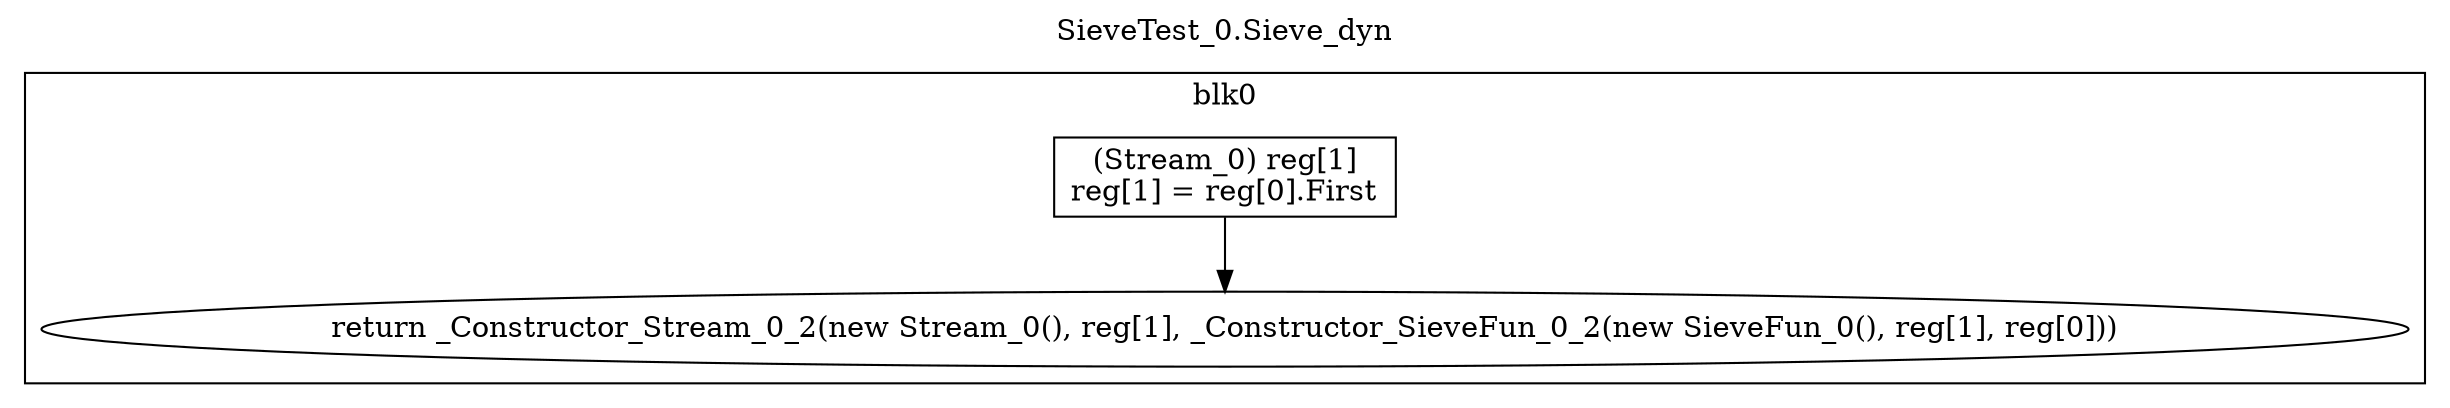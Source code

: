 digraph {
  rankdir=TB;
  b0_l0 -> b0_ret
  b0_l0 [label="(Stream_0) reg[1]\nreg[1] = reg[0].First\n", shape=box]
  b0_ret [label="return _Constructor_Stream_0_2(new Stream_0(), reg[1], _Constructor_SieveFun_0_2(new SieveFun_0(), reg[1], reg[0]))"]
  subgraph cluster_b0 {
    label = "blk0";
    b0_l0;
    b0_ret;
  }
  labelloc="t"
  label="SieveTest_0.Sieve_dyn"
}